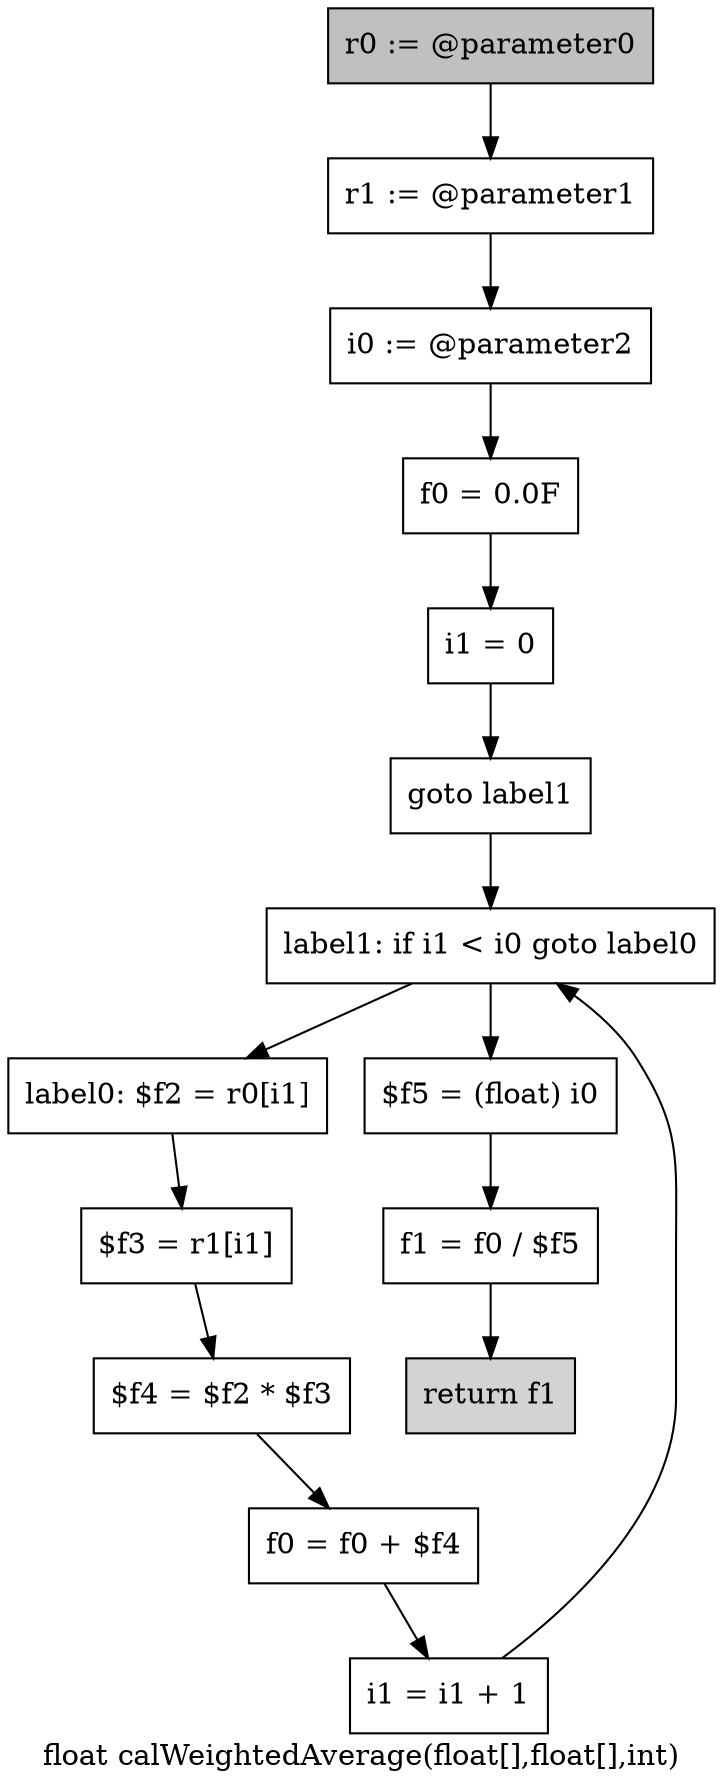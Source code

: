 digraph "float calWeightedAverage(float[],float[],int)" {
    label="float calWeightedAverage(float[],float[],int)";
    node [shape=box];
    "0" [style=filled,fillcolor=gray,label="r0 := @parameter0",];
    "1" [label="r1 := @parameter1",];
    "0"->"1";
    "2" [label="i0 := @parameter2",];
    "1"->"2";
    "3" [label="f0 = 0.0F",];
    "2"->"3";
    "4" [label="i1 = 0",];
    "3"->"4";
    "5" [label="goto label1",];
    "4"->"5";
    "11" [label="label1: if i1 < i0 goto label0",];
    "5"->"11";
    "6" [label="label0: $f2 = r0[i1]",];
    "7" [label="$f3 = r1[i1]",];
    "6"->"7";
    "8" [label="$f4 = $f2 * $f3",];
    "7"->"8";
    "9" [label="f0 = f0 + $f4",];
    "8"->"9";
    "10" [label="i1 = i1 + 1",];
    "9"->"10";
    "10"->"11";
    "11"->"6";
    "12" [label="$f5 = (float) i0",];
    "11"->"12";
    "13" [label="f1 = f0 / $f5",];
    "12"->"13";
    "14" [style=filled,fillcolor=lightgray,label="return f1",];
    "13"->"14";
}
